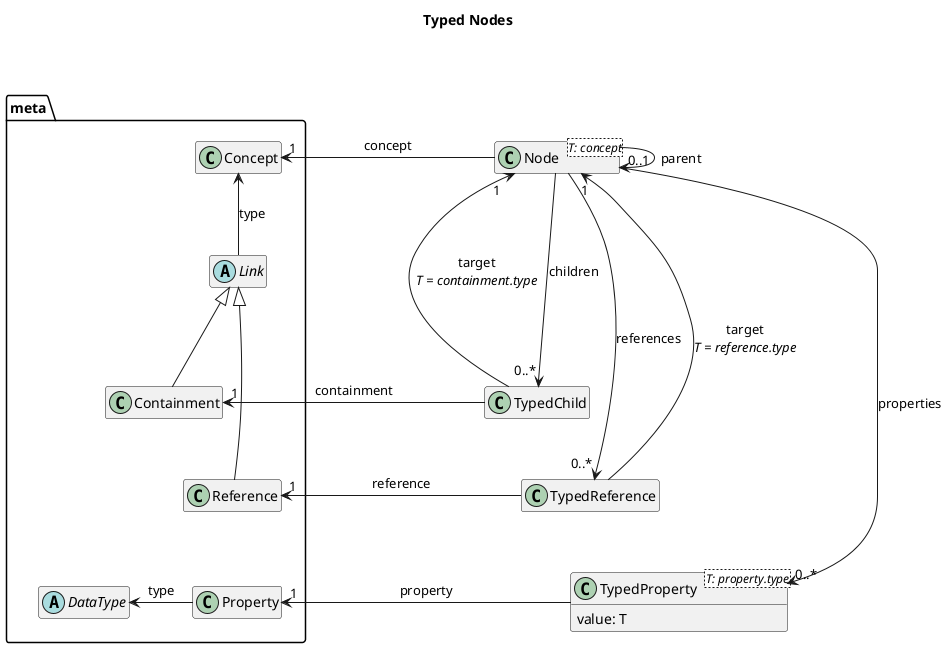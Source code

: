 @startuml
title Typed Nodes

hide empty members

package meta {
    class Concept

    Concept <-- Link: type
    abstract class Link

    Link <|-- Containment

    class Containment
    Containment -[hidden]-> Reference

    Link <|-- Reference

    class Reference

    abstract class DataType

    DataType <- Property: type

    class Property
    Reference -[hidden]-> Property
}

meta -[hidden]> Node

'Node

class Node<T: concept> {
'    getLowlevel(): lowlevel:Node
}

Node -> "0..1" Node: parent
Concept "1" <- Node: concept

'Children

Node --> "0..*" TypedChild: children

class TypedChild {
'    getLowlevel(): lowlevel:ChildTarget
}

TypedChild -> "1" Node: target\n<i>T = containment.type</i>
Containment "1" <- TypedChild: containment

'References

Node --> "0..*" TypedReference: references

TypedChild -[hidden]-> TypedReference

class TypedReference {
'    getLowlevel(): lowlevel:ReferenceTarget
}

TypedReference -> "1" Node: target\n<i>T = reference.type</i>
Reference "1" <- TypedReference: reference

'Properties

Node --> "0..*" TypedProperty: properties
class TypedProperty<T: property.type> {
    value: T
'    getLowlevel(): lowlevel:PropertyValue
}

Property "1" <- TypedProperty: property

@enduml